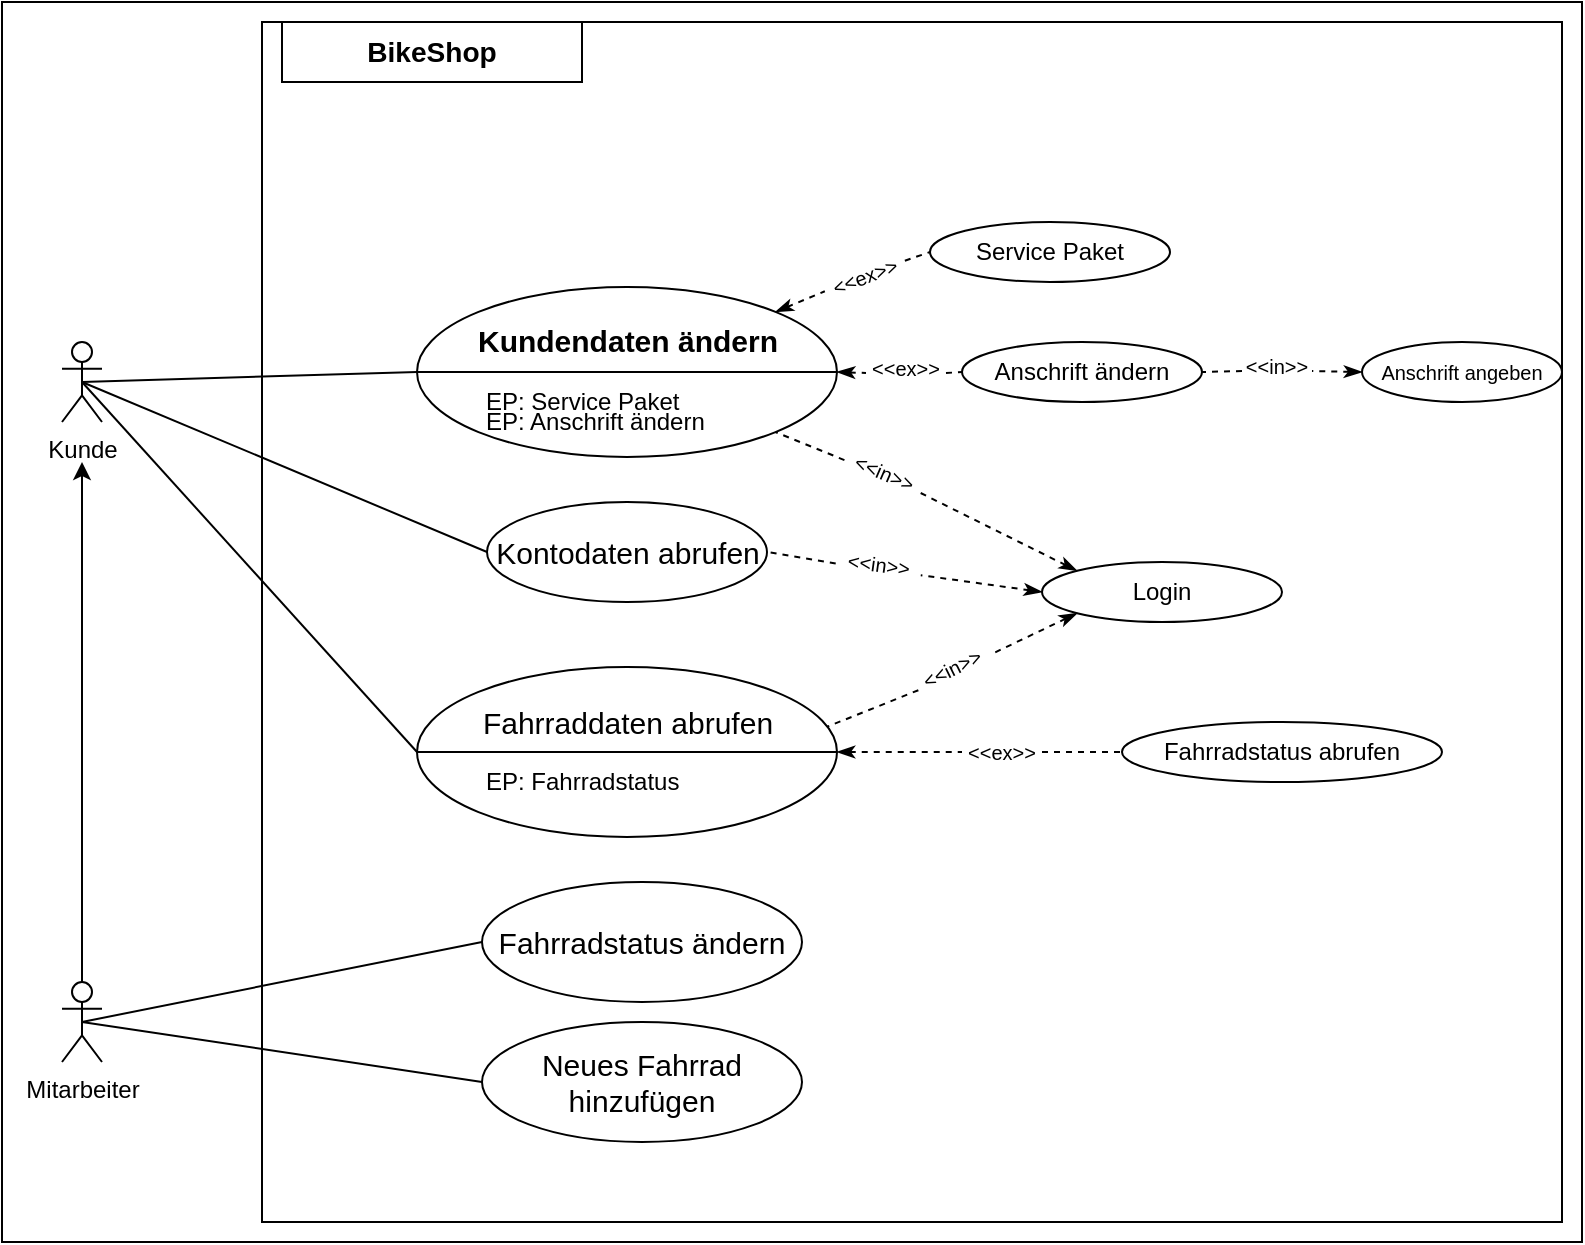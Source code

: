 <mxfile version="18.0.2" type="device"><diagram id="6hGFLwfOUW9BJ-s0fimq" name="Page-1"><mxGraphModel dx="1422" dy="794" grid="1" gridSize="10" guides="1" tooltips="1" connect="1" arrows="1" fold="1" page="1" pageScale="1" pageWidth="827" pageHeight="1169" background="#FFFFFF" math="0" shadow="0"><root><mxCell id="0"/><mxCell id="1" parent="0"/><mxCell id="15" value="" style="whiteSpace=wrap;html=1;labelBackgroundColor=none;labelBorderColor=none;align=left;fillColor=none;strokeColor=#000000;fontColor=#000000;" parent="1" vertex="1"><mxGeometry x="150" y="40" width="650" height="600" as="geometry"/></mxCell><mxCell id="10" value="&lt;font&gt;Mitarbeiter&lt;/font&gt;" style="shape=umlActor;verticalLabelPosition=bottom;labelBackgroundColor=none;verticalAlign=top;html=1;outlineConnect=0;fillColor=none;strokeColor=#000000;fontColor=#000000;" parent="1" vertex="1"><mxGeometry x="50" y="520" width="20" height="40" as="geometry"/></mxCell><mxCell id="13" value="&lt;font&gt;Kunde&lt;/font&gt;" style="shape=umlActor;verticalLabelPosition=bottom;labelBackgroundColor=none;verticalAlign=top;html=1;outlineConnect=0;fillColor=none;strokeColor=#000000;fontColor=#000000;" parent="1" vertex="1"><mxGeometry x="50" y="200" width="20" height="40" as="geometry"/></mxCell><mxCell id="14" value="" style="edgeStyle=orthogonalEdgeStyle;rounded=0;orthogonalLoop=1;jettySize=auto;html=1;fontColor=#000000;labelBorderColor=none;labelBackgroundColor=none;fillColor=none;strokeColor=#000000;" parent="1" source="10" edge="1"><mxGeometry relative="1" as="geometry"><mxPoint x="60" y="260" as="targetPoint"/></mxGeometry></mxCell><mxCell id="16" value="&lt;h3&gt;BikeShop&lt;/h3&gt;" style="rounded=0;whiteSpace=wrap;html=1;labelBackgroundColor=none;align=center;fontStyle=1;fillColor=none;strokeColor=#000000;fontColor=#000000;" parent="1" vertex="1"><mxGeometry x="160" y="40" width="150" height="30" as="geometry"/></mxCell><mxCell id="17" value="" style="shape=lineEllipse;line=vertical;perimeter=ellipsePerimeter;whiteSpace=wrap;html=1;backgroundOutline=1;labelBackgroundColor=none;align=center;rotation=90;fillColor=none;strokeColor=#000000;fontColor=#000000;" parent="1" vertex="1"><mxGeometry x="290" y="110" width="85" height="210" as="geometry"/></mxCell><mxCell id="18" value="&lt;h3 style=&quot;font-size: 15px;&quot;&gt;Kundendaten ändern&lt;/h3&gt;" style="text;html=1;align=center;verticalAlign=middle;whiteSpace=wrap;rounded=0;labelBackgroundColor=none;fontSize=15;fillColor=none;strokeColor=none;fontColor=#000000;" parent="1" vertex="1"><mxGeometry x="252.5" y="189" width="160" height="20" as="geometry"/></mxCell><mxCell id="20" value="EP: Service Paket" style="text;html=1;align=left;verticalAlign=middle;whiteSpace=wrap;rounded=0;labelBackgroundColor=none;fillColor=none;strokeColor=none;fontColor=#000000;" parent="1" vertex="1"><mxGeometry x="260" y="220" width="160" height="20" as="geometry"/></mxCell><mxCell id="21" value="EP: Anschrift ändern" style="text;html=1;align=left;verticalAlign=middle;whiteSpace=wrap;rounded=0;labelBackgroundColor=none;fillColor=none;strokeColor=none;fontColor=#000000;" parent="1" vertex="1"><mxGeometry x="260" y="230" width="130" height="20" as="geometry"/></mxCell><mxCell id="23" value="" style="endArrow=none;html=1;labelBackgroundColor=none;fontColor=#000000;exitX=0.5;exitY=0.5;exitDx=0;exitDy=0;exitPerimeter=0;entryX=0.5;entryY=1;entryDx=0;entryDy=0;fillColor=none;strokeColor=#000000;" parent="1" source="13" target="17" edge="1"><mxGeometry width="50" height="50" relative="1" as="geometry"><mxPoint x="190" y="240" as="sourcePoint"/><mxPoint x="240" y="190" as="targetPoint"/></mxGeometry></mxCell><mxCell id="24" value="Service Paket" style="ellipse;whiteSpace=wrap;html=1;labelBackgroundColor=none;align=center;fillColor=none;strokeColor=#000000;fontColor=#000000;" parent="1" vertex="1"><mxGeometry x="484" y="140" width="120" height="30" as="geometry"/></mxCell><mxCell id="25" value="" style="endArrow=none;dashed=1;html=1;labelBackgroundColor=none;fontColor=#000000;entryX=0;entryY=0.5;entryDx=0;entryDy=0;exitX=1;exitY=0.5;exitDx=0;exitDy=0;startArrow=none;startFill=0;rounded=0;fillColor=none;strokeColor=#000000;" parent="1" source="26" target="24" edge="1"><mxGeometry width="50" height="50" relative="1" as="geometry"><mxPoint x="460" y="340" as="sourcePoint"/><mxPoint x="510" y="290" as="targetPoint"/></mxGeometry></mxCell><mxCell id="28" value="Anschrift ändern" style="ellipse;whiteSpace=wrap;html=1;labelBackgroundColor=none;fontSize=12;align=center;fillColor=none;strokeColor=#000000;fontColor=#000000;" parent="1" vertex="1"><mxGeometry x="500" y="200" width="120" height="30" as="geometry"/></mxCell><mxCell id="29" value="" style="endArrow=none;dashed=1;html=1;labelBackgroundColor=none;fontSize=12;fontColor=#000000;entryX=0;entryY=0.5;entryDx=0;entryDy=0;exitX=1;exitY=0.75;exitDx=0;exitDy=0;strokeWidth=1;startArrow=none;startFill=0;rounded=0;fillColor=none;strokeColor=#000000;" parent="1" source="30" target="28" edge="1"><mxGeometry width="50" height="50" relative="1" as="geometry"><mxPoint x="450" y="340" as="sourcePoint"/><mxPoint x="500" y="290" as="targetPoint"/><Array as="points"/></mxGeometry></mxCell><mxCell id="33" value="" style="endArrow=none;dashed=1;html=1;labelBackgroundColor=none;fontSize=12;fontColor=#000000;entryX=1;entryY=0.5;entryDx=0;entryDy=0;exitX=0;exitY=0.75;exitDx=0;exitDy=0;rounded=0;strokeWidth=1;startArrow=none;startFill=0;fillColor=none;strokeColor=#000000;" parent="1" source="35" target="28" edge="1"><mxGeometry width="50" height="50" relative="1" as="geometry"><mxPoint x="515" y="230" as="sourcePoint"/><mxPoint x="590" y="230" as="targetPoint"/><Array as="points"/></mxGeometry></mxCell><mxCell id="34" value="&lt;font style=&quot;font-size: 10px;&quot;&gt;Anschrift angeben&lt;/font&gt;" style="ellipse;whiteSpace=wrap;html=1;labelBackgroundColor=none;fontSize=10;align=center;fillColor=none;strokeColor=#000000;fontColor=#000000;" parent="1" vertex="1"><mxGeometry x="700" y="200" width="100" height="30" as="geometry"/></mxCell><mxCell id="35" value="&lt;font style=&quot;font-size: 10px&quot;&gt;&amp;lt;&amp;lt;in&amp;gt;&amp;gt;&lt;/font&gt;" style="text;html=1;align=center;verticalAlign=middle;whiteSpace=wrap;rounded=0;labelBackgroundColor=none;fontSize=12;rotation=0;fillColor=none;strokeColor=none;fontColor=#000000;" parent="1" vertex="1"><mxGeometry x="640" y="207" width="35" height="10" as="geometry"/></mxCell><mxCell id="36" value="" style="endArrow=none;dashed=1;html=1;labelBackgroundColor=none;fontSize=12;fontColor=#000000;entryX=1;entryY=0.75;entryDx=0;entryDy=0;exitX=0;exitY=0.5;exitDx=0;exitDy=0;rounded=0;strokeWidth=1;startArrow=classicThin;startFill=1;fillColor=none;strokeColor=#000000;" parent="1" source="34" target="35" edge="1"><mxGeometry width="50" height="50" relative="1" as="geometry"><mxPoint x="700" y="160" as="sourcePoint"/><mxPoint x="700" y="220" as="targetPoint"/><Array as="points"/></mxGeometry></mxCell><mxCell id="26" value="&lt;font style=&quot;font-size: 10px&quot;&gt;&amp;lt;&amp;lt;ex&amp;gt;&amp;gt;&lt;/font&gt;" style="text;html=1;align=center;verticalAlign=middle;whiteSpace=wrap;rounded=0;labelBackgroundColor=none;fontSize=10;rotation=-20.9;fillColor=none;strokeColor=none;fontColor=#000000;" parent="1" vertex="1"><mxGeometry x="430" y="162" width="42.84" height="10" as="geometry"/></mxCell><mxCell id="37" value="" style="endArrow=none;dashed=1;html=1;labelBackgroundColor=none;fontColor=#000000;entryX=0;entryY=0.5;entryDx=0;entryDy=0;exitX=0;exitY=0;exitDx=0;exitDy=0;startArrow=classicThin;startFill=1;rounded=0;fillColor=none;strokeColor=#000000;" parent="1" source="17" target="26" edge="1"><mxGeometry width="50" height="50" relative="1" as="geometry"><mxPoint x="474.282" y="189.962" as="sourcePoint"/><mxPoint x="540" y="155" as="targetPoint"/></mxGeometry></mxCell><mxCell id="30" value="&lt;font style=&quot;font-size: 10px&quot;&gt;&amp;lt;&amp;lt;ex&amp;gt;&amp;gt;&lt;/font&gt;" style="text;html=1;align=center;verticalAlign=middle;whiteSpace=wrap;rounded=0;labelBackgroundColor=none;fontSize=12;fillColor=none;strokeColor=none;fontColor=#000000;" parent="1" vertex="1"><mxGeometry x="452" y="208" width="40" height="10" as="geometry"/></mxCell><mxCell id="38" value="" style="endArrow=none;dashed=1;html=1;labelBackgroundColor=none;fontSize=12;fontColor=#000000;entryX=0;entryY=0.75;entryDx=0;entryDy=0;exitX=0.5;exitY=0;exitDx=0;exitDy=0;rounded=0;strokeWidth=1;startArrow=classicThin;startFill=1;fillColor=none;strokeColor=#000000;" parent="1" source="17" target="30" edge="1"><mxGeometry width="50" height="50" relative="1" as="geometry"><mxPoint x="505" y="220" as="sourcePoint"/><mxPoint x="580" y="220" as="targetPoint"/><Array as="points"/></mxGeometry></mxCell><mxCell id="40" value="Kontodaten abrufen" style="ellipse;whiteSpace=wrap;html=1;labelBackgroundColor=none;fontSize=15;align=center;fillColor=none;strokeColor=#000000;fontColor=#000000;" parent="1" vertex="1"><mxGeometry x="262.5" y="280" width="140" height="50" as="geometry"/></mxCell><mxCell id="41" value="" style="endArrow=none;html=1;labelBackgroundColor=none;fontColor=#000000;exitX=0.5;exitY=0.5;exitDx=0;exitDy=0;exitPerimeter=0;entryX=0;entryY=0.5;entryDx=0;entryDy=0;fillColor=none;strokeColor=#000000;" parent="1" source="13" target="40" edge="1"><mxGeometry width="50" height="50" relative="1" as="geometry"><mxPoint x="70" y="230" as="sourcePoint"/><mxPoint x="237.5" y="225" as="targetPoint"/></mxGeometry></mxCell><mxCell id="42" value="Login" style="ellipse;whiteSpace=wrap;html=1;labelBackgroundColor=none;fontSize=12;align=center;fillColor=none;strokeColor=#000000;fontColor=#000000;" parent="1" vertex="1"><mxGeometry x="540" y="310" width="120" height="30" as="geometry"/></mxCell><mxCell id="43" value="" style="shape=lineEllipse;line=vertical;perimeter=ellipsePerimeter;whiteSpace=wrap;html=1;backgroundOutline=1;labelBackgroundColor=none;align=center;rotation=90;fillColor=none;strokeColor=#000000;fontColor=#000000;" parent="1" vertex="1"><mxGeometry x="290" y="300" width="85" height="210" as="geometry"/></mxCell><mxCell id="44" value="Fahrraddaten abrufen" style="text;html=1;align=center;verticalAlign=middle;whiteSpace=wrap;rounded=0;labelBackgroundColor=none;fontSize=15;fillColor=none;strokeColor=none;fontColor=#000000;" parent="1" vertex="1"><mxGeometry x="257.5" y="380" width="150" height="20" as="geometry"/></mxCell><mxCell id="45" value="EP: Fahrradstatus" style="text;html=1;align=left;verticalAlign=middle;whiteSpace=wrap;rounded=0;labelBackgroundColor=none;fillColor=none;strokeColor=none;fontColor=#000000;" parent="1" vertex="1"><mxGeometry x="260" y="410" width="130" height="20" as="geometry"/></mxCell><mxCell id="46" value="Fahrradstatus abrufen" style="ellipse;whiteSpace=wrap;html=1;labelBackgroundColor=none;fontSize=12;align=center;fillColor=none;strokeColor=#000000;fontColor=#000000;" parent="1" vertex="1"><mxGeometry x="580" y="390" width="160" height="30" as="geometry"/></mxCell><mxCell id="47" value="" style="endArrow=none;dashed=1;html=1;labelBackgroundColor=none;fontSize=12;fontColor=#000000;entryX=1;entryY=0.5;entryDx=0;entryDy=0;exitX=0;exitY=0.75;exitDx=0;exitDy=0;rounded=0;strokeWidth=1;startArrow=none;startFill=0;fillColor=none;strokeColor=#000000;" parent="1" source="48" target="40" edge="1"><mxGeometry width="50" height="50" relative="1" as="geometry"><mxPoint x="525" y="240" as="sourcePoint"/><mxPoint x="630" y="225" as="targetPoint"/><Array as="points"/></mxGeometry></mxCell><mxCell id="48" value="&lt;font style=&quot;font-size: 10px&quot;&gt;&amp;lt;&amp;lt;in&amp;gt;&amp;gt;&lt;/font&gt;" style="text;html=1;align=center;verticalAlign=middle;whiteSpace=wrap;rounded=0;labelBackgroundColor=none;fontSize=12;rotation=7.8;fillColor=none;strokeColor=none;fontColor=#000000;" parent="1" vertex="1"><mxGeometry x="437" y="306.2" width="42.92" height="10" as="geometry"/></mxCell><mxCell id="49" value="" style="endArrow=none;dashed=1;html=1;labelBackgroundColor=none;fontSize=12;fontColor=#000000;entryX=1;entryY=0.75;entryDx=0;entryDy=0;exitX=0;exitY=0.5;exitDx=0;exitDy=0;rounded=0;strokeWidth=1;startArrow=classicThin;startFill=1;fillColor=none;strokeColor=#000000;" parent="1" source="42" target="48" edge="1"><mxGeometry width="50" height="50" relative="1" as="geometry"><mxPoint x="710" y="214" as="sourcePoint"/><mxPoint x="710" y="230" as="targetPoint"/><Array as="points"/></mxGeometry></mxCell><mxCell id="50" value="" style="endArrow=none;dashed=1;html=1;labelBackgroundColor=none;fontSize=12;fontColor=#000000;entryX=0.351;entryY=0.023;entryDx=0;entryDy=0;exitX=0;exitY=0.75;exitDx=0;exitDy=0;rounded=0;strokeWidth=1;startArrow=none;startFill=0;entryPerimeter=0;fillColor=none;strokeColor=#000000;" parent="1" source="51" target="43" edge="1"><mxGeometry width="50" height="50" relative="1" as="geometry"><mxPoint x="535" y="250" as="sourcePoint"/><mxPoint x="640" y="235" as="targetPoint"/><Array as="points"/></mxGeometry></mxCell><mxCell id="51" value="&lt;font style=&quot;font-size: 10px&quot;&gt;&amp;lt;&amp;lt;in&amp;gt;&amp;gt;&lt;/font&gt;" style="text;html=1;align=center;verticalAlign=middle;whiteSpace=wrap;rounded=0;labelBackgroundColor=none;fontSize=12;rotation=-26.3;fillColor=none;strokeColor=none;fontColor=#000000;" parent="1" vertex="1"><mxGeometry x="475" y="358" width="40" height="10" as="geometry"/></mxCell><mxCell id="52" value="" style="endArrow=none;dashed=1;html=1;labelBackgroundColor=none;fontSize=12;fontColor=#000000;entryX=1;entryY=0.75;entryDx=0;entryDy=0;exitX=0;exitY=1;exitDx=0;exitDy=0;rounded=0;strokeWidth=1;startArrow=classicThin;startFill=1;fillColor=none;strokeColor=#000000;" parent="1" source="42" target="51" edge="1"><mxGeometry width="50" height="50" relative="1" as="geometry"><mxPoint x="720" y="224" as="sourcePoint"/><mxPoint x="720" y="240" as="targetPoint"/><Array as="points"/></mxGeometry></mxCell><mxCell id="53" value="" style="endArrow=none;dashed=1;html=1;labelBackgroundColor=none;fontSize=12;fontColor=#000000;entryX=1;entryY=0;entryDx=0;entryDy=0;exitX=0;exitY=0.75;exitDx=0;exitDy=0;rounded=0;strokeWidth=1;startArrow=none;startFill=0;fillColor=none;strokeColor=#000000;" parent="1" source="54" target="17" edge="1"><mxGeometry width="50" height="50" relative="1" as="geometry"><mxPoint x="361.64" y="278" as="sourcePoint"/><mxPoint x="466.64" y="263" as="targetPoint"/><Array as="points"/></mxGeometry></mxCell><mxCell id="54" value="&lt;font style=&quot;font-size: 10px&quot;&gt;&amp;lt;&amp;lt;in&amp;gt;&amp;gt;&lt;/font&gt;" style="text;html=1;align=center;verticalAlign=middle;whiteSpace=wrap;rounded=0;labelBackgroundColor=none;fontSize=12;rotation=23.3;fillColor=none;strokeColor=none;fontColor=#000000;" parent="1" vertex="1"><mxGeometry x="440.55" y="259.75" width="40.53" height="10" as="geometry"/></mxCell><mxCell id="55" value="" style="endArrow=none;dashed=1;html=1;labelBackgroundColor=none;fontSize=12;fontColor=#000000;entryX=1;entryY=0.75;entryDx=0;entryDy=0;exitX=0;exitY=0;exitDx=0;exitDy=0;rounded=0;strokeWidth=1;startArrow=classicThin;startFill=1;fillColor=none;strokeColor=#000000;" parent="1" source="42" target="54" edge="1"><mxGeometry width="50" height="50" relative="1" as="geometry"><mxPoint x="546.64" y="252" as="sourcePoint"/><mxPoint x="546.64" y="268" as="targetPoint"/><Array as="points"/></mxGeometry></mxCell><mxCell id="62" value="" style="endArrow=none;dashed=1;html=1;labelBackgroundColor=none;fontColor=#000000;entryX=0;entryY=0.5;entryDx=0;entryDy=0;exitX=1;exitY=0.5;exitDx=0;exitDy=0;startArrow=none;startFill=0;rounded=0;fillColor=none;strokeColor=#000000;" parent="1" source="63" target="46" edge="1"><mxGeometry width="50" height="50" relative="1" as="geometry"><mxPoint x="537.25" y="565.05" as="sourcePoint"/><mxPoint x="561.25" y="380.05" as="targetPoint"/></mxGeometry></mxCell><mxCell id="63" value="&lt;font style=&quot;font-size: 10px&quot;&gt;&amp;lt;&amp;lt;ex&amp;gt;&amp;gt;&lt;/font&gt;" style="text;html=1;align=center;verticalAlign=middle;whiteSpace=wrap;rounded=0;labelBackgroundColor=none;fontSize=8;rotation=0;fillColor=none;strokeColor=none;fontColor=#000000;" parent="1" vertex="1"><mxGeometry x="500" y="400" width="40" height="10" as="geometry"/></mxCell><mxCell id="64" value="" style="endArrow=none;dashed=1;html=1;labelBackgroundColor=none;fontColor=#000000;entryX=0;entryY=0.5;entryDx=0;entryDy=0;exitX=0.5;exitY=0;exitDx=0;exitDy=0;startArrow=classicThin;startFill=1;rounded=0;fillColor=none;strokeColor=#000000;" parent="1" source="43" target="63" edge="1"><mxGeometry width="50" height="50" relative="1" as="geometry"><mxPoint x="483.996" y="409.998" as="sourcePoint"/><mxPoint x="617.25" y="380.05" as="targetPoint"/></mxGeometry></mxCell><mxCell id="65" value="" style="endArrow=none;html=1;labelBackgroundColor=none;fontColor=#000000;exitX=0.5;exitY=0.5;exitDx=0;exitDy=0;exitPerimeter=0;entryX=0.5;entryY=1;entryDx=0;entryDy=0;fillColor=none;strokeColor=#000000;" parent="1" source="13" target="43" edge="1"><mxGeometry width="50" height="50" relative="1" as="geometry"><mxPoint x="70" y="230.0" as="sourcePoint"/><mxPoint x="272.5" y="315.0" as="targetPoint"/></mxGeometry></mxCell><mxCell id="66" value="Fahrradstatus ändern" style="ellipse;whiteSpace=wrap;html=1;labelBackgroundColor=none;fontSize=15;align=center;fillColor=none;strokeColor=#000000;fontColor=#000000;" parent="1" vertex="1"><mxGeometry x="260" y="470" width="160" height="60" as="geometry"/></mxCell><mxCell id="67" value="Neues Fahrrad hinzufügen" style="ellipse;whiteSpace=wrap;html=1;labelBackgroundColor=none;fontSize=15;align=center;fillColor=none;strokeColor=#000000;fontColor=#000000;" parent="1" vertex="1"><mxGeometry x="260" y="540" width="160" height="60" as="geometry"/></mxCell><mxCell id="68" value="" style="endArrow=none;html=1;labelBackgroundColor=none;fontColor=#000000;exitX=0.5;exitY=0.5;exitDx=0;exitDy=0;exitPerimeter=0;entryX=0;entryY=0.5;entryDx=0;entryDy=0;fillColor=none;strokeColor=#000000;" parent="1" source="10" target="66" edge="1"><mxGeometry width="50" height="50" relative="1" as="geometry"><mxPoint x="80" y="375" as="sourcePoint"/><mxPoint x="247.5" y="560" as="targetPoint"/></mxGeometry></mxCell><mxCell id="69" value="" style="endArrow=none;html=1;labelBackgroundColor=none;fontColor=#000000;exitX=0.5;exitY=0.5;exitDx=0;exitDy=0;exitPerimeter=0;entryX=0;entryY=0.5;entryDx=0;entryDy=0;fillColor=none;strokeColor=#000000;" parent="1" source="10" target="67" edge="1"><mxGeometry width="50" height="50" relative="1" as="geometry"><mxPoint x="70" y="550" as="sourcePoint"/><mxPoint x="270" y="510" as="targetPoint"/></mxGeometry></mxCell><mxCell id="72" value="" style="rounded=0;whiteSpace=wrap;html=1;labelBackgroundColor=none;fillColor=none;strokeColor=#000000;" parent="1" vertex="1"><mxGeometry x="20" y="30" width="790" height="620" as="geometry"/></mxCell></root></mxGraphModel></diagram></mxfile>